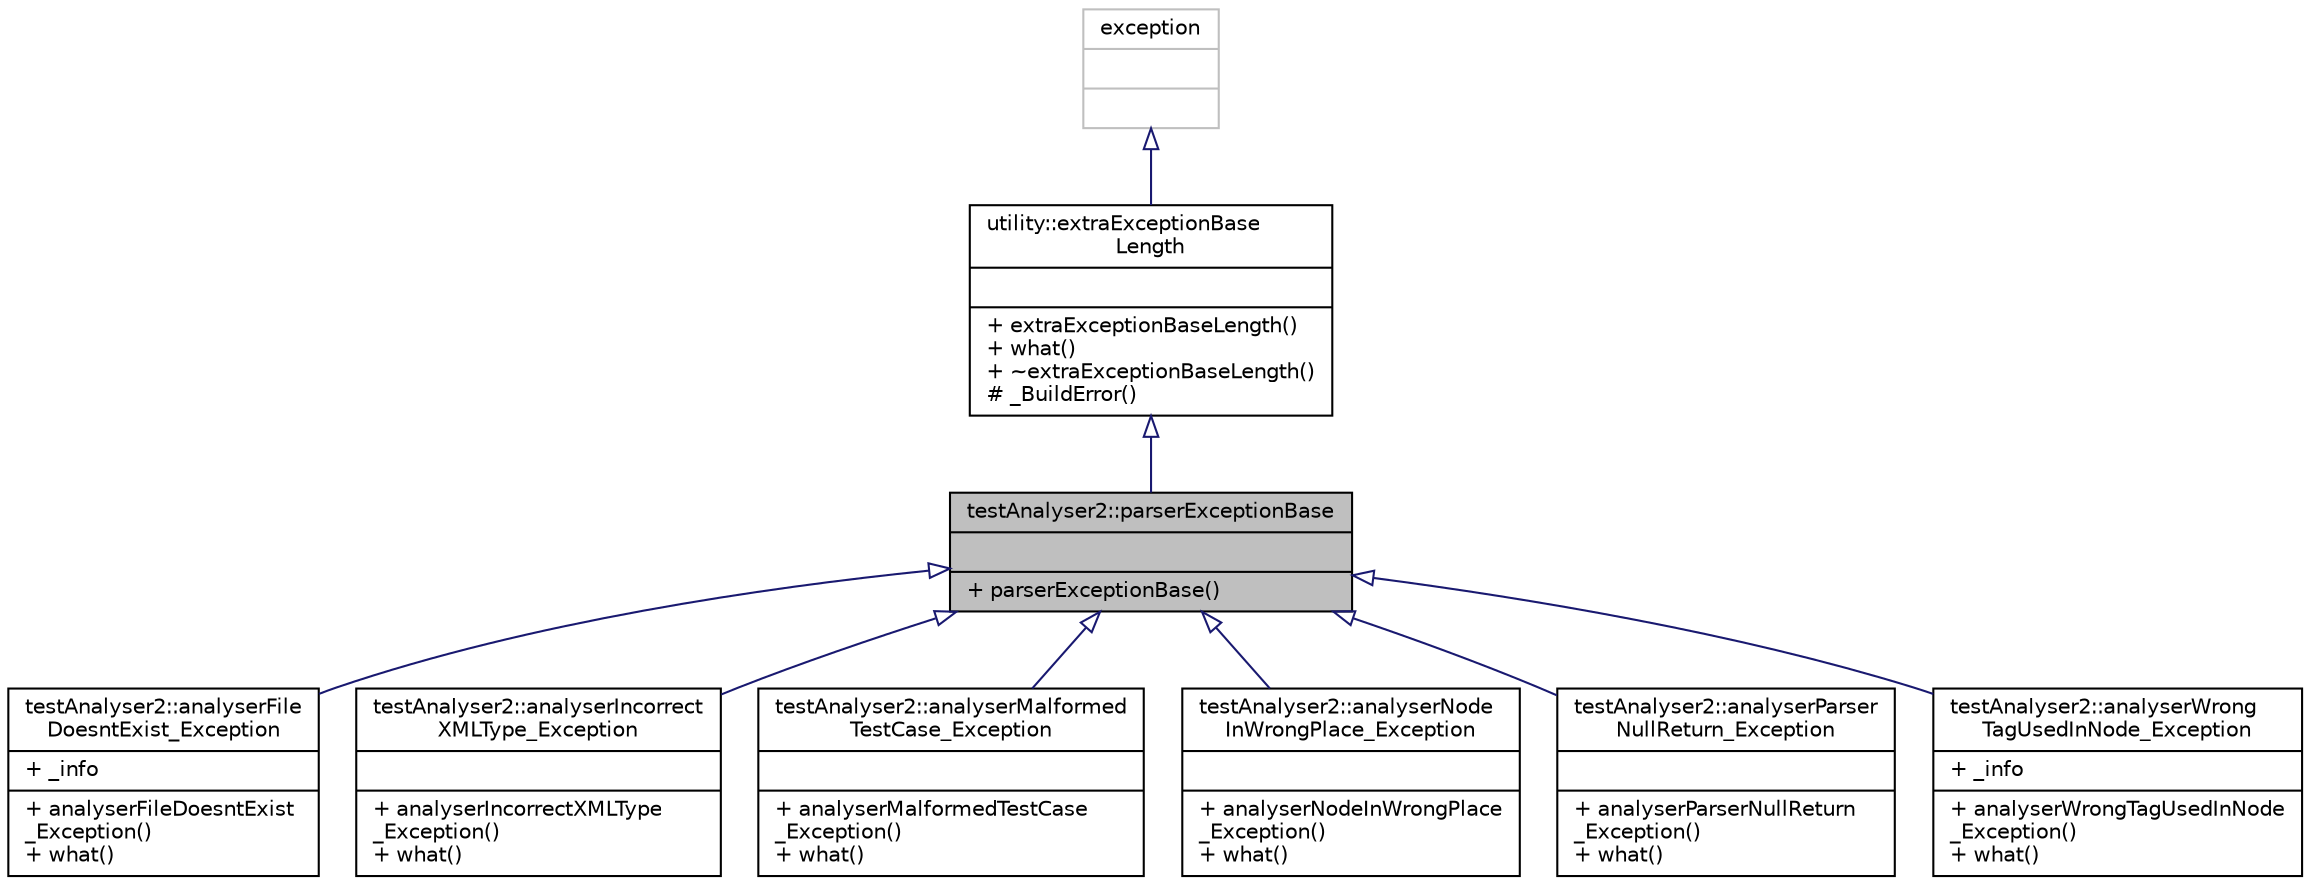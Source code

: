 digraph "testAnalyser2::parserExceptionBase"
{
 // INTERACTIVE_SVG=YES
 // LATEX_PDF_SIZE
  edge [fontname="Helvetica",fontsize="10",labelfontname="Helvetica",labelfontsize="10"];
  node [fontname="Helvetica",fontsize="10",shape=record];
  Node0 [label="{testAnalyser2::parserExceptionBase\n||+ parserExceptionBase()\l}",height=0.2,width=0.4,color="black", fillcolor="grey75", style="filled", fontcolor="black",tooltip=" "];
  Node1 -> Node0 [dir="back",color="midnightblue",fontsize="10",style="solid",arrowtail="onormal",fontname="Helvetica"];
  Node1 [label="{utility::extraExceptionBase\lLength\n||+ extraExceptionBaseLength()\l+ what()\l+ ~extraExceptionBaseLength()\l# _BuildError()\l}",height=0.2,width=0.4,color="black", fillcolor="white", style="filled",URL="$de/d02/classutility_1_1extraExceptionBaseLength.html",tooltip="Base analyser exception class."];
  Node2 -> Node1 [dir="back",color="midnightblue",fontsize="10",style="solid",arrowtail="onormal",fontname="Helvetica"];
  Node2 [label="{exception\n||}",height=0.2,width=0.4,color="grey75", fillcolor="white", style="filled",tooltip=" "];
  Node0 -> Node3 [dir="back",color="midnightblue",fontsize="10",style="solid",arrowtail="onormal",fontname="Helvetica"];
  Node3 [label="{testAnalyser2::analyserFile\lDoesntExist_Exception\n|+ _info\l|+ analyserFileDoesntExist\l_Exception()\l+ what()\l}",height=0.2,width=0.4,color="black", fillcolor="white", style="filled",URL="$d5/dcb/classtestAnalyser2_1_1analyserFileDoesntExist__Exception.html",tooltip="An incorrect node/tag pair has been given."];
  Node0 -> Node4 [dir="back",color="midnightblue",fontsize="10",style="solid",arrowtail="onormal",fontname="Helvetica"];
  Node4 [label="{testAnalyser2::analyserIncorrect\lXMLType_Exception\n||+ analyserIncorrectXMLType\l_Exception()\l+ what()\l}",height=0.2,width=0.4,color="black", fillcolor="white", style="filled",URL="$d0/d9c/classtestAnalyser2_1_1analyserIncorrectXMLType__Exception.html",tooltip="If the rapid_xml::node type is incorrect at that time."];
  Node0 -> Node5 [dir="back",color="midnightblue",fontsize="10",style="solid",arrowtail="onormal",fontname="Helvetica"];
  Node5 [label="{testAnalyser2::analyserMalformed\lTestCase_Exception\n||+ analyserMalformedTestCase\l_Exception()\l+ what()\l}",height=0.2,width=0.4,color="black", fillcolor="white", style="filled",URL="$d9/dc3/classtestAnalyser2_1_1analyserMalformedTestCase__Exception.html",tooltip="Malformed testcase."];
  Node0 -> Node6 [dir="back",color="midnightblue",fontsize="10",style="solid",arrowtail="onormal",fontname="Helvetica"];
  Node6 [label="{testAnalyser2::analyserNode\lInWrongPlace_Exception\n||+ analyserNodeInWrongPlace\l_Exception()\l+ what()\l}",height=0.2,width=0.4,color="black", fillcolor="white", style="filled",URL="$db/d5f/classtestAnalyser2_1_1analyserNodeInWrongPlace__Exception.html",tooltip="The node just found is not at all in the correct place/between the correct tags e...."];
  Node0 -> Node7 [dir="back",color="midnightblue",fontsize="10",style="solid",arrowtail="onormal",fontname="Helvetica"];
  Node7 [label="{testAnalyser2::analyserParser\lNullReturn_Exception\n||+ analyserParserNullReturn\l_Exception()\l+ what()\l}",height=0.2,width=0.4,color="black", fillcolor="white", style="filled",URL="$d7/ddc/classtestAnalyser2_1_1analyserParserNullReturn__Exception.html",tooltip="The parser has returned a NULL value."];
  Node0 -> Node8 [dir="back",color="midnightblue",fontsize="10",style="solid",arrowtail="onormal",fontname="Helvetica"];
  Node8 [label="{testAnalyser2::analyserWrong\lTagUsedInNode_Exception\n|+ _info\l|+ analyserWrongTagUsedInNode\l_Exception()\l+ what()\l}",height=0.2,width=0.4,color="black", fillcolor="white", style="filled",URL="$d6/df5/classtestAnalyser2_1_1analyserWrongTagUsedInNode__Exception.html",tooltip="An incorrect node/tag pair has been given."];
}
